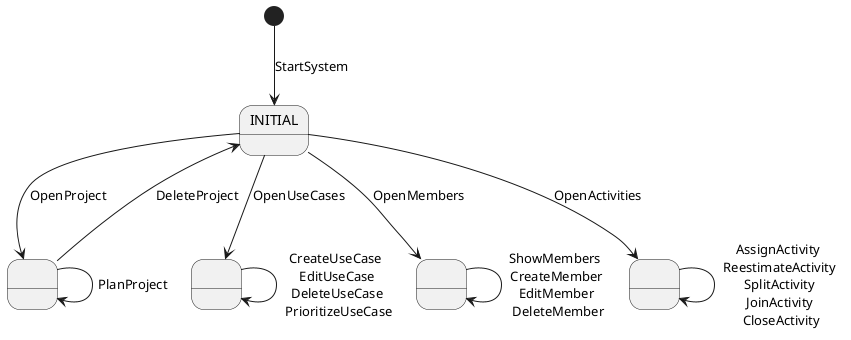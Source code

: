 @startuml

state Initial as "INITIAL"
state ProjectOpened as " "
state UseCasesOpened as " "
state MembersOpened as " "
state ActivitiesOpened as " "

[*] --> Initial : StartSystem

Initial --> ProjectOpened : OpenProject
Initial --> UseCasesOpened : OpenUseCases
Initial --> MembersOpened : OpenMembers
Initial --> ActivitiesOpened : OpenActivities


ProjectOpened -down-> ProjectOpened : PlanProject
ProjectOpened -down-> Initial : DeleteProject

UseCasesOpened -down-> UseCasesOpened : CreateUseCase \n EditUseCase \n DeleteUseCase \n PrioritizeUseCase
MembersOpened -down-> MembersOpened : ShowMembers \n CreateMember \n EditMember \n DeleteMember
ActivitiesOpened -down-> ActivitiesOpened : AssignActivity \n ReestimateActivity \n SplitActivity \n JoinActivity \n CloseActivity

@enduml
